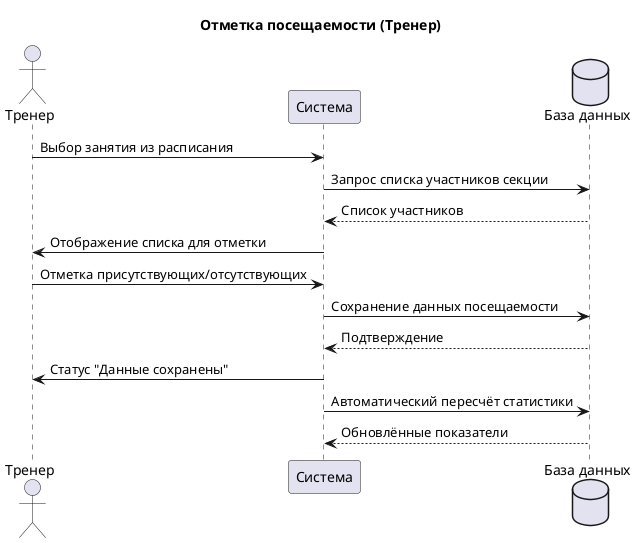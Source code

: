 @startuml

title Отметка посещаемости (Тренер)

actor "Тренер" as Coach
participant "Система" as System
database "База данных" as DB

Coach -> System: Выбор занятия из расписания
System -> DB: Запрос списка участников секции
DB --> System: Список участников
System -> Coach: Отображение списка для отметки
Coach -> System: Отметка присутствующих/отсутствующих
System -> DB: Сохранение данных посещаемости
DB --> System: Подтверждение
System -> Coach: Статус "Данные сохранены"
System -> DB: Автоматический пересчёт статистики
DB --> System: Обновлённые показатели

@enduml